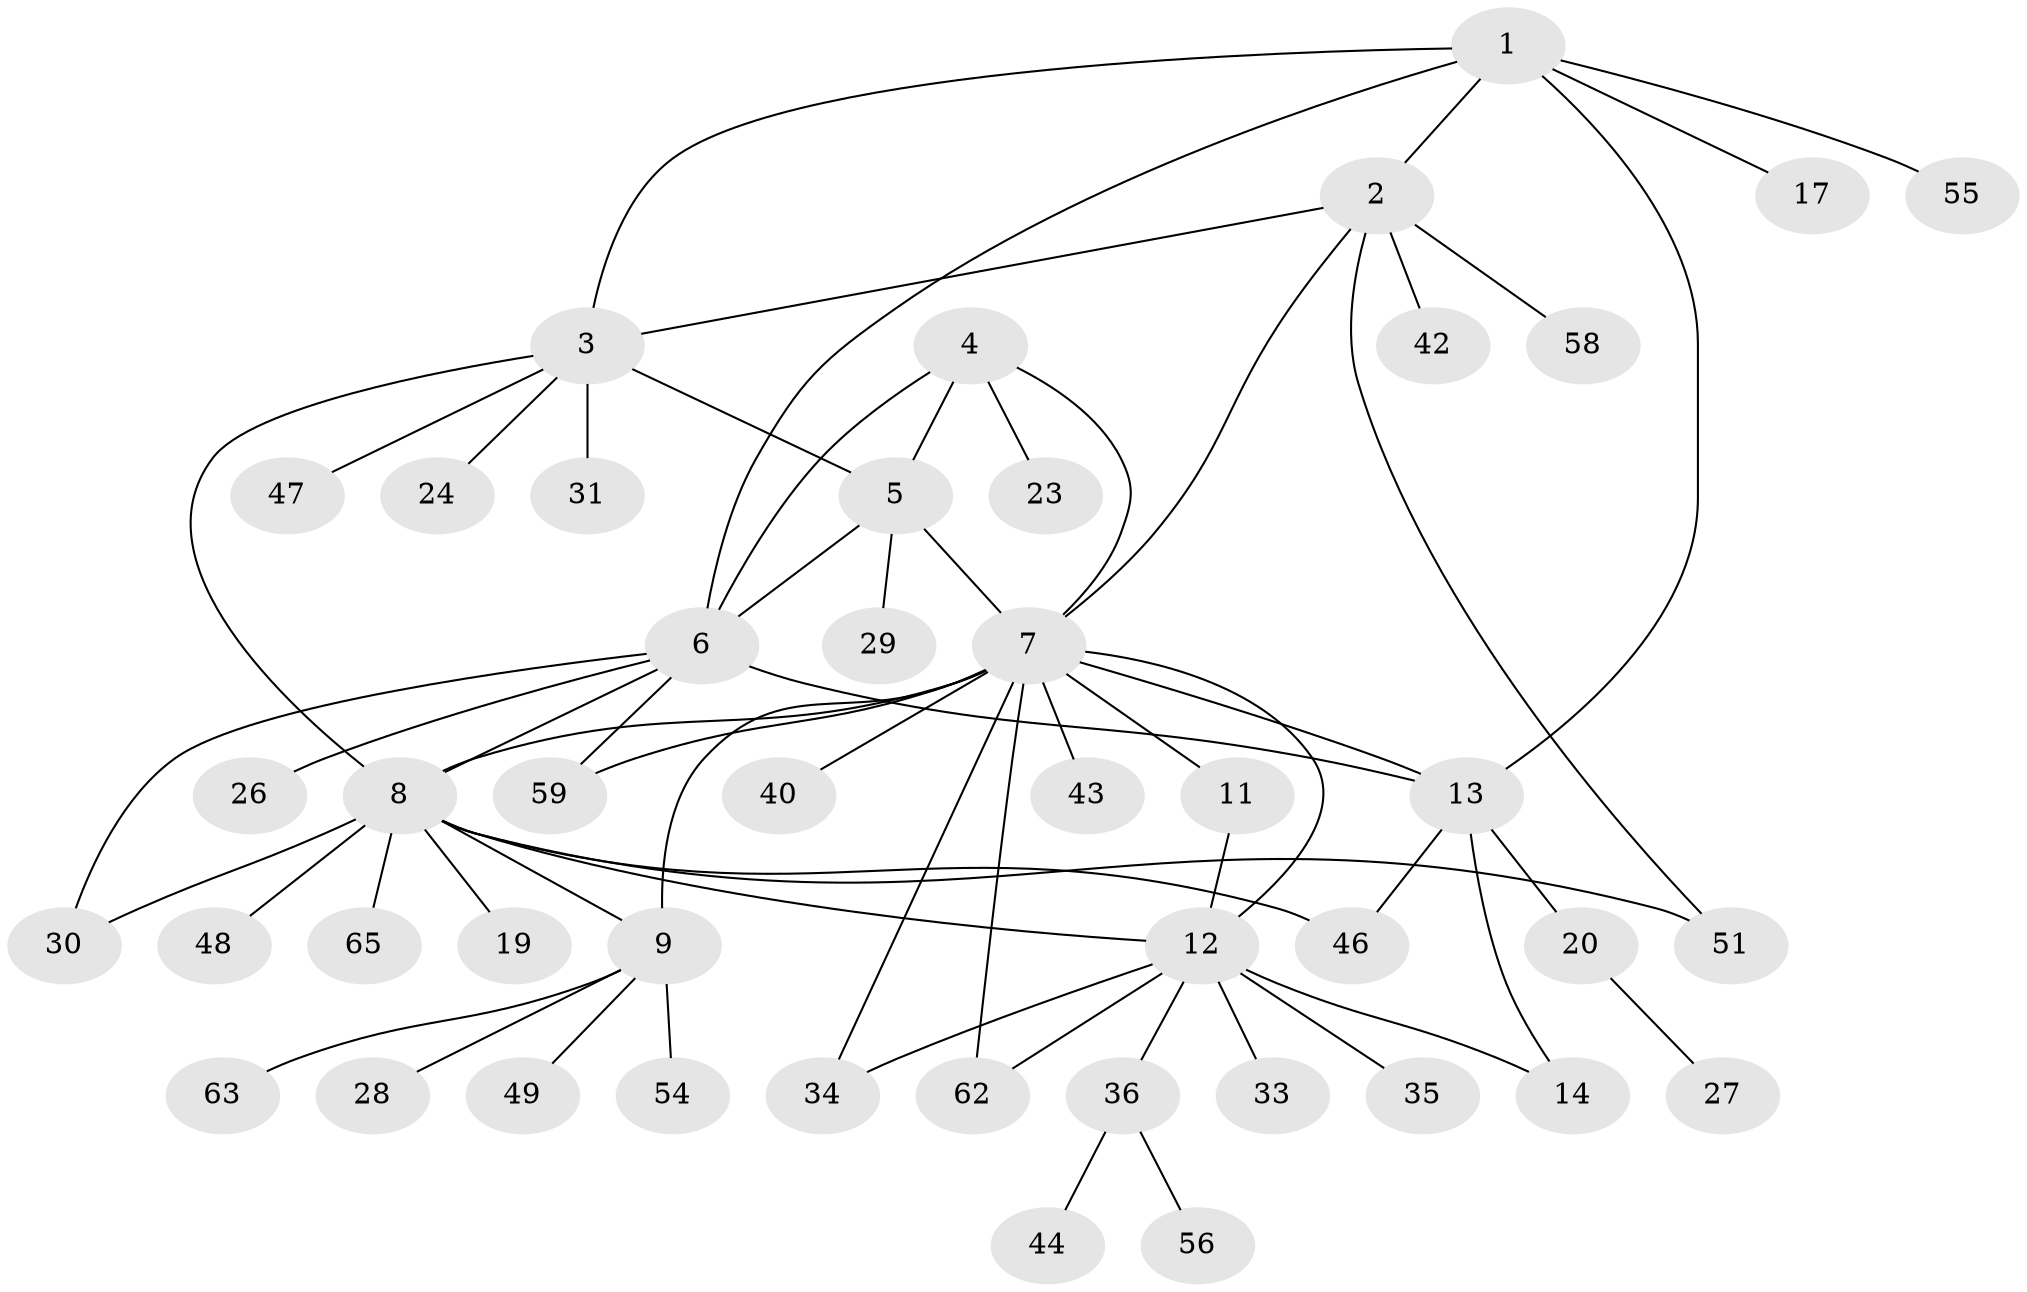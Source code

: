// Generated by graph-tools (version 1.1) at 2025/52/02/27/25 19:52:16]
// undirected, 45 vertices, 63 edges
graph export_dot {
graph [start="1"]
  node [color=gray90,style=filled];
  1 [super="+16"];
  2 [super="+18"];
  3 [super="+21"];
  4 [super="+57"];
  5 [super="+41"];
  6 [super="+22"];
  7 [super="+10"];
  8 [super="+50"];
  9 [super="+53"];
  11 [super="+25"];
  12 [super="+60"];
  13 [super="+15"];
  14 [super="+61"];
  17;
  19;
  20 [super="+32"];
  23;
  24;
  26;
  27;
  28;
  29 [super="+39"];
  30;
  31;
  33 [super="+38"];
  34 [super="+45"];
  35 [super="+37"];
  36;
  40;
  42;
  43;
  44;
  46;
  47;
  48 [super="+52"];
  49;
  51;
  54;
  55;
  56;
  58;
  59 [super="+64"];
  62;
  63;
  65;
  1 -- 2;
  1 -- 3;
  1 -- 55;
  1 -- 6;
  1 -- 17;
  1 -- 13;
  2 -- 3;
  2 -- 51;
  2 -- 58;
  2 -- 7;
  2 -- 42;
  3 -- 5;
  3 -- 8;
  3 -- 24;
  3 -- 31;
  3 -- 47;
  4 -- 5;
  4 -- 6;
  4 -- 23;
  4 -- 7;
  5 -- 6;
  5 -- 29;
  5 -- 7;
  6 -- 8;
  6 -- 13 [weight=2];
  6 -- 26;
  6 -- 30;
  6 -- 59;
  7 -- 8;
  7 -- 9;
  7 -- 34;
  7 -- 40;
  7 -- 43;
  7 -- 62;
  7 -- 11;
  7 -- 12;
  7 -- 59;
  7 -- 13;
  8 -- 9;
  8 -- 19;
  8 -- 30;
  8 -- 46;
  8 -- 48;
  8 -- 51;
  8 -- 65;
  8 -- 12;
  9 -- 28;
  9 -- 49;
  9 -- 54;
  9 -- 63;
  11 -- 12;
  12 -- 14;
  12 -- 33;
  12 -- 34;
  12 -- 35;
  12 -- 36;
  12 -- 62;
  13 -- 14 [weight=2];
  13 -- 20;
  13 -- 46;
  20 -- 27;
  36 -- 44;
  36 -- 56;
}
